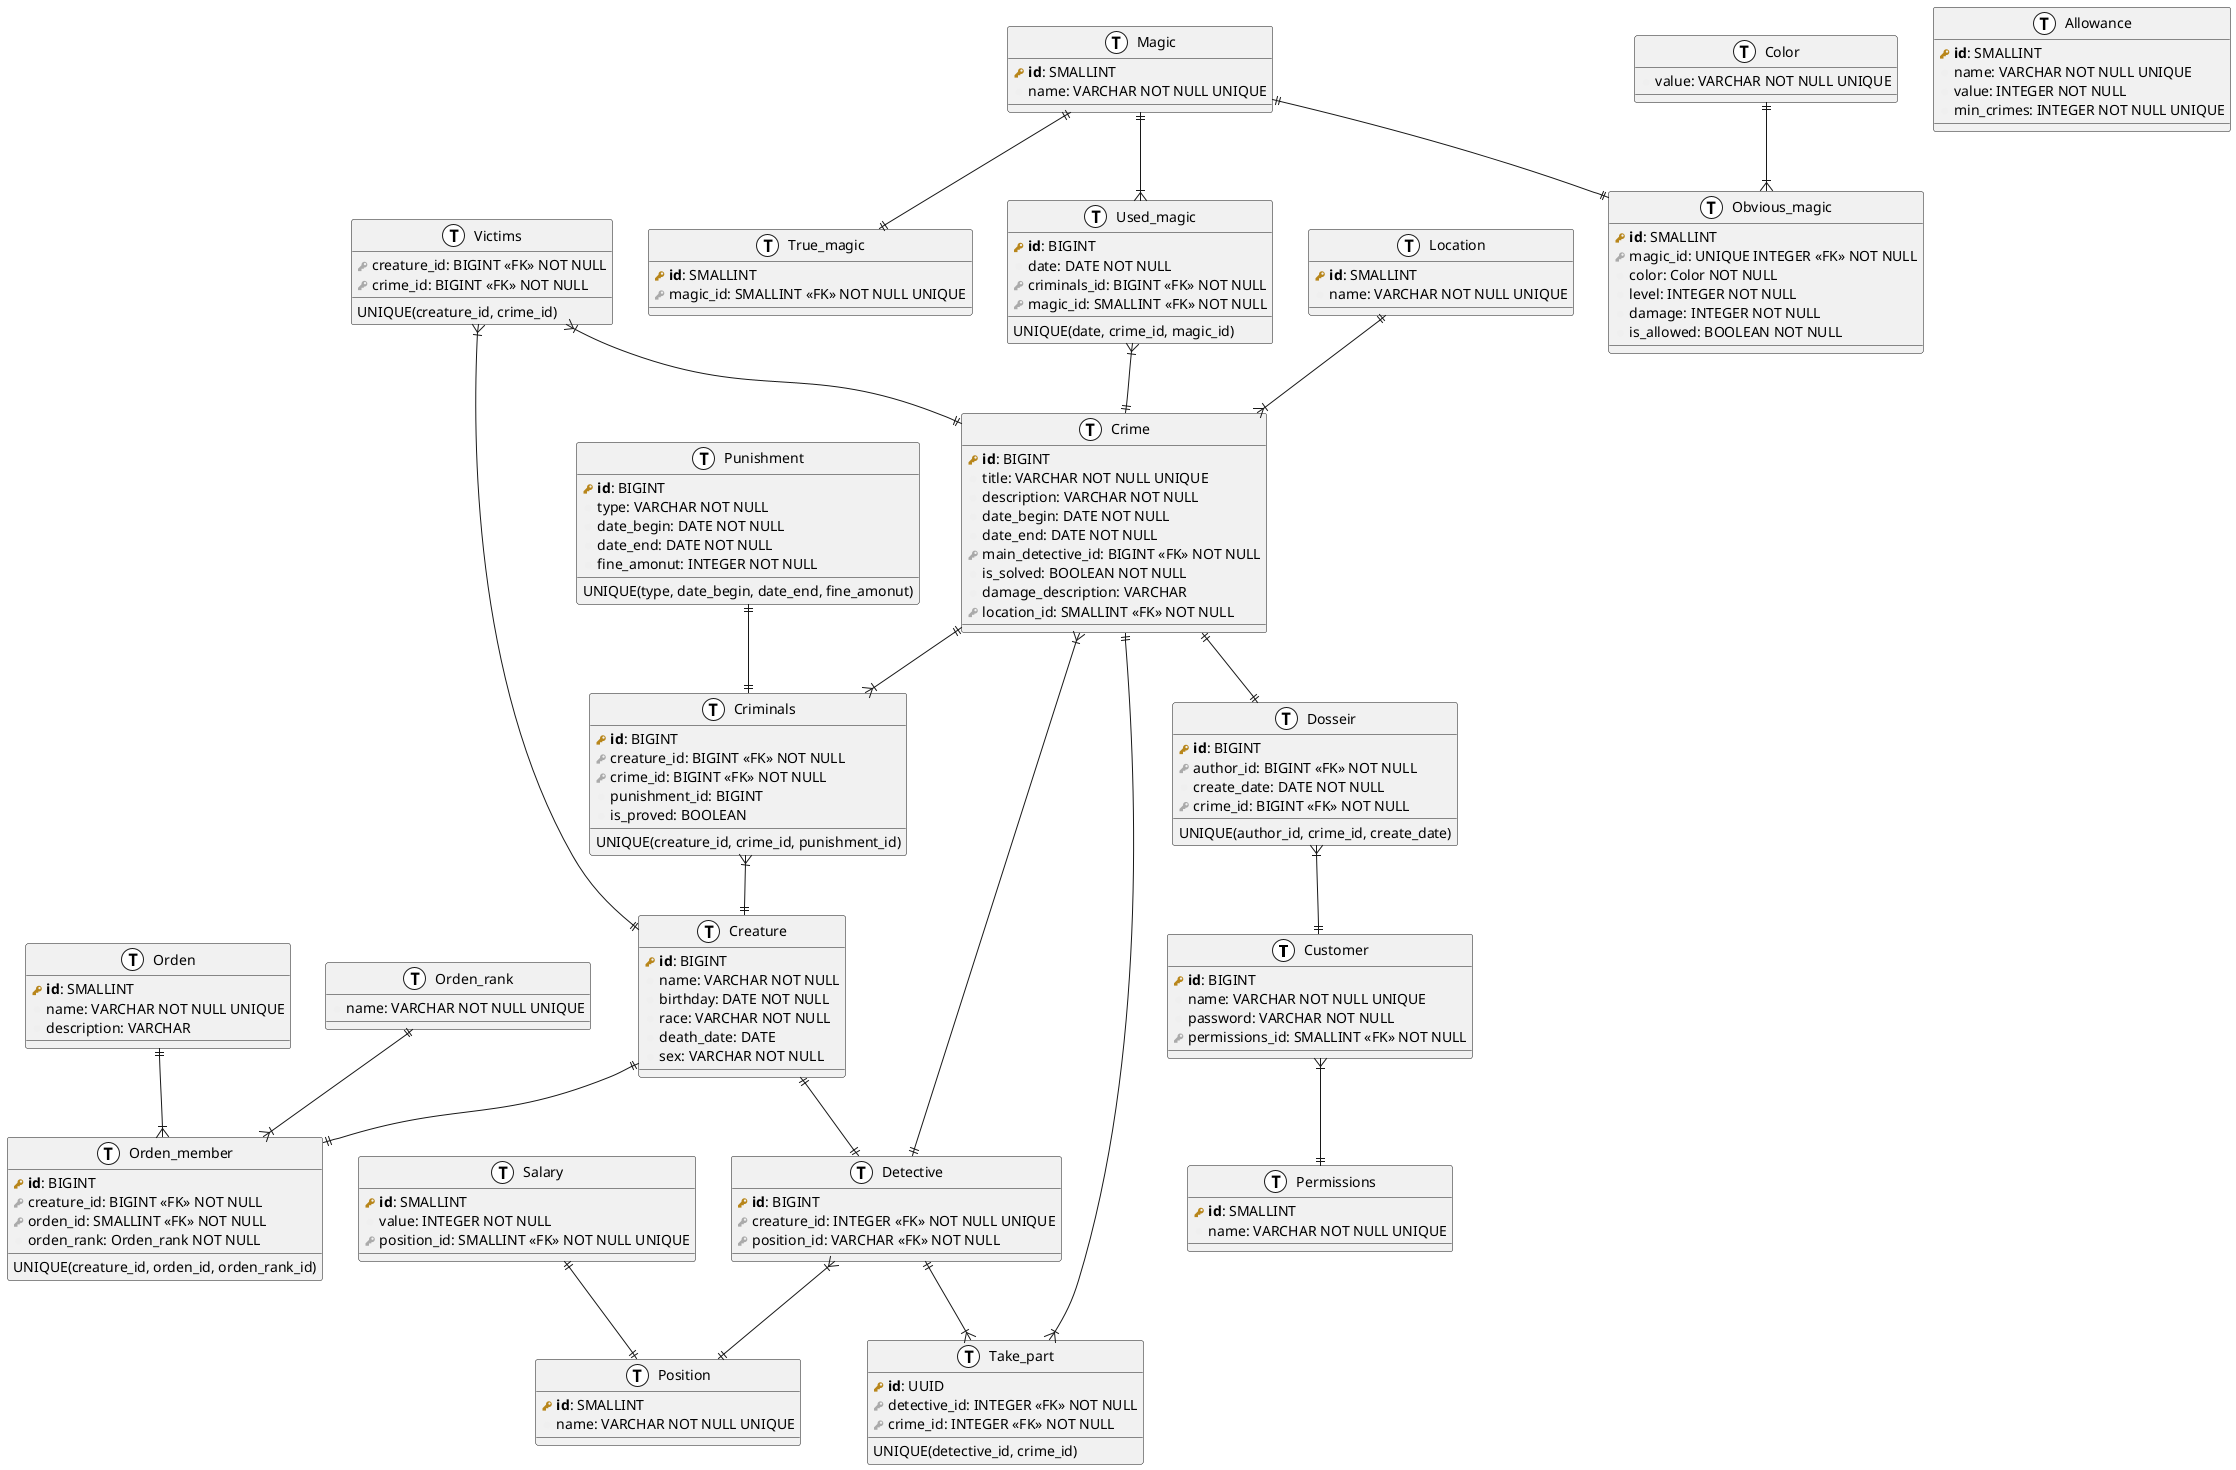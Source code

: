 @startuml test
!define primary_key(x) <b><color:#b8861b><&key></color> x</b>
!define foreign_key(x) <color:#aaaaaa><&key></color> x
!define column(x) <color:#efefef><&media-record></color> x
!define table(x) entity x << (T, white) >>


table( Customer ) {
  primary_key( id ): BIGINT 
  column( name ): VARCHAR NOT NULL UNIQUE
  column( password ): VARCHAR NOT NULL
  foreign_key( permissions_id ): SMALLINT <<FK>> NOT NULL
}

table( Permissions ) {
  primary_key( id ): SMALLINT 
  column( name ): VARCHAR NOT NULL UNIQUE
}

table( Dosseir ) {
  primary_key( id ): BIGINT
  foreign_key( author_id ): BIGINT <<FK>> NOT NULL
  column( create_date ): DATE NOT NULL
  foreign_key( crime_id ): BIGINT <<FK>> NOT NULL
  UNIQUE(author_id, crime_id, create_date)
  }

table( Crime ) {
  primary_key( id ): BIGINT
  column( title ): VARCHAR NOT NULL UNIQUE
  column( description ): VARCHAR NOT NULL
  column( date_begin ): DATE NOT NULL
  column( date_end ): DATE NOT NULL
  foreign_key( main_detective_id ): BIGINT <<FK>> NOT NULL
  column( is_solved ): BOOLEAN NOT NULL
  column( damage_description ): VARCHAR 
  foreign_key( location_id ): SMALLINT <<FK>> NOT NULL
}

table(Take_part){
  primary_key( id ): UUID
  foreign_key( detective_id ): INTEGER <<FK>> NOT NULL
  foreign_key( crime_id ): INTEGER <<FK>> NOT NULL
  UNIQUE(detective_id, crime_id)
}

table( Creature ) {
  primary_key( id ): BIGINT 
  column( name ): VARCHAR NOT NULL
  column( birthday ): DATE NOT NULL
  column( race ): VARCHAR NOT NULL
  column( death_date ): DATE
  column( sex ): VARCHAR NOT NULL
}

table( Criminals ) {
  primary_key( id ): BIGINT 
  foreign_key( creature_id ): BIGINT <<FK>> NOT NULL
  foreign_key( crime_id ): BIGINT <<FK>> NOT NULL 
  column( punishment_id ): BIGINT
  column( is_proved ): BOOLEAN
  UNIQUE(creature_id, crime_id, punishment_id)
}

table( Location ) {
  primary_key( id ): SMALLINT 
  column( name ): VARCHAR NOT NULL UNIQUE
}

table( Victims ) {
  foreign_key( creature_id ): BIGINT <<FK>> NOT NULL
  foreign_key( crime_id ): BIGINT <<FK>> NOT NULL
  UNIQUE(creature_id, crime_id)
}

table( Used_magic ) {
  primary_key( id ): BIGINT
  column( date ): DATE NOT NULL
  foreign_key( criminals_id ): BIGINT <<FK>> NOT NULL
  foreign_key( magic_id ): SMALLINT <<FK>> NOT NULL
  UNIQUE(date, crime_id, magic_id)
}

table( Magic ) {
  primary_key( id ): SMALLINT
  column( name ): VARCHAR NOT NULL UNIQUE
}

table( True_magic ) {
  primary_key( id ): SMALLINT
  foreign_key( magic_id ): SMALLINT <<FK>> NOT NULL UNIQUE
}

table( Obvious_magic ) {
  primary_key( id ): SMALLINT 
  foreign_key( magic_id ): UNIQUE INTEGER <<FK>> NOT NULL
  column( color ): Color NOT NULL
  column( level ): INTEGER NOT NULL
  column( damage ): INTEGER NOT NULL
  column( is_allowed ): BOOLEAN NOT NULL
}

table( Color ) {
  column( value ): VARCHAR NOT NULL UNIQUE
}

table( Orden ) {
  primary_key( id ): SMALLINT
  column( name ): VARCHAR NOT NULL UNIQUE
  column( description ): VARCHAR 
}

table( Orden_member ) {
  primary_key( id ): BIGINT 
  foreign_key( creature_id ): BIGINT <<FK>> NOT NULL
  foreign_key( orden_id ): SMALLINT <<FK>> NOT NULL
  column( orden_rank): Orden_rank NOT NULL
  UNIQUE(creature_id, orden_id, orden_rank_id)
}

table( Orden_rank ) {
  column( name ): VARCHAR NOT NULL UNIQUE
}


table( Punishment ) {
  primary_key( id ): BIGINT 
  column( type ): VARCHAR NOT NULL
  column( date_begin ): DATE NOT NULL
  column( date_end ): DATE NOT NULL
  column( fine_amonut ): INTEGER NOT NULL
  UNIQUE(type, date_begin, date_end, fine_amonut)
}

table( Detective ) {
  primary_key( id ): BIGINT 
  foreign_key( creature_id ): INTEGER <<FK>> NOT NULL UNIQUE
  foreign_key( position_id ): VARCHAR <<FK>> NOT NULL
}

table( Position ) {
  primary_key( id ): SMALLINT 
  column( name ): VARCHAR NOT NULL UNIQUE
}

table( Salary ) {
  primary_key( id ): SMALLINT
  column( value ): INTEGER NOT NULL
  foreign_key( position_id ): SMALLINT <<FK>> NOT NULL UNIQUE
}

table( Allowance ) {
  primary_key( id ): SMALLINT
  column( name ): VARCHAR NOT NULL UNIQUE
  column( value ): INTEGER NOT NULL
  column( min_crimes ): INTEGER NOT NULL UNIQUE
}

Crime }|--|| Detective 
Crime ||--|| Dosseir
Crime ||--|{ Criminals

Creature ||--|| Detective
Criminals }|--|| Creature
Creature ||--|| Orden_member
Punishment ||--|| Criminals
Orden ||--|{  Orden_member
Orden_rank ||--|{ Orden_member

Used_magic }|--|| Crime
Magic ||--|{ Used_magic

' true and obvious magic a optional
Magic ||--|| True_magic 
Magic ||--|| Obvious_magic

Take_part }|--|| Crime
Detective ||--|{ Take_part

Victims }|--|| Crime
Victims }|--|| Creature

Location ||--|{ Crime

Color ||--|{ Obvious_magic

Dosseir }|--|| Customer

Customer }|--|| Permissions

Salary ||--|| Position
Detective }|--|| Position
@enduml